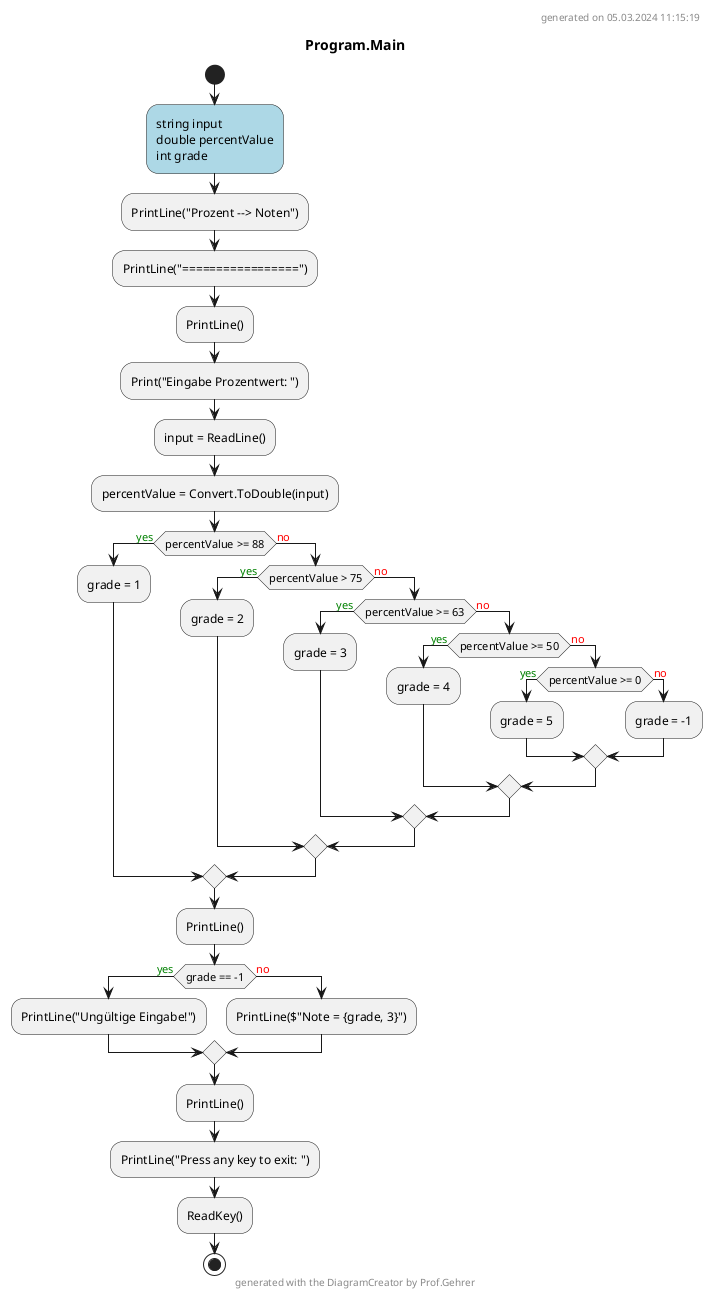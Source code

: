 @startuml Program.Main
header
generated on 05.03.2024 11:15:19
end header
title Program.Main
start
#LightBlue:string input
double percentValue
int grade;
:PrintLine("Prozent --> Noten");
:PrintLine("=================");
:PrintLine();
:Print("Eingabe Prozentwert: ");
:input = ReadLine();
:percentValue = Convert.ToDouble(input);
if (percentValue >= 88) then (<color:green>yes)
    :grade = 1;
  else (<color:red>no)
    if (percentValue > 75) then (<color:green>yes)
        :grade = 2;
      else (<color:red>no)
        if (percentValue >= 63) then (<color:green>yes)
            :grade = 3;
          else (<color:red>no)
            if (percentValue >= 50) then (<color:green>yes)
                :grade = 4;
              else (<color:red>no)
                if (percentValue >= 0) then (<color:green>yes)
                    :grade = 5;
                  else (<color:red>no)
                      :grade = -1;
                endif
            endif
        endif
    endif
endif
:PrintLine();
if (grade == -1) then (<color:green>yes)
    :PrintLine("Ungültige Eingabe!");
  else (<color:red>no)
      :PrintLine($"Note = {grade, 3}");
endif
:PrintLine();
:PrintLine("Press any key to exit: ");
:ReadKey();
footer
generated with the DiagramCreator by Prof.Gehrer
end footer
stop
@enduml
